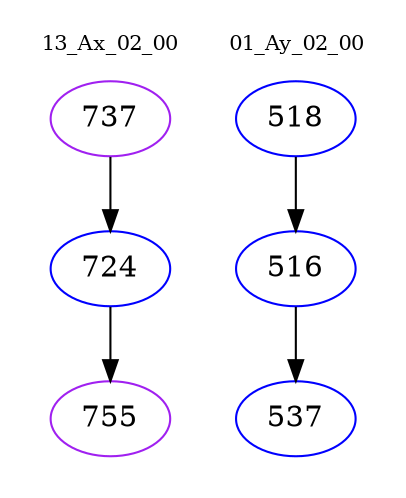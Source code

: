 digraph{
subgraph cluster_0 {
color = white
label = "13_Ax_02_00";
fontsize=10;
T0_737 [label="737", color="purple"]
T0_737 -> T0_724 [color="black"]
T0_724 [label="724", color="blue"]
T0_724 -> T0_755 [color="black"]
T0_755 [label="755", color="purple"]
}
subgraph cluster_1 {
color = white
label = "01_Ay_02_00";
fontsize=10;
T1_518 [label="518", color="blue"]
T1_518 -> T1_516 [color="black"]
T1_516 [label="516", color="blue"]
T1_516 -> T1_537 [color="black"]
T1_537 [label="537", color="blue"]
}
}
